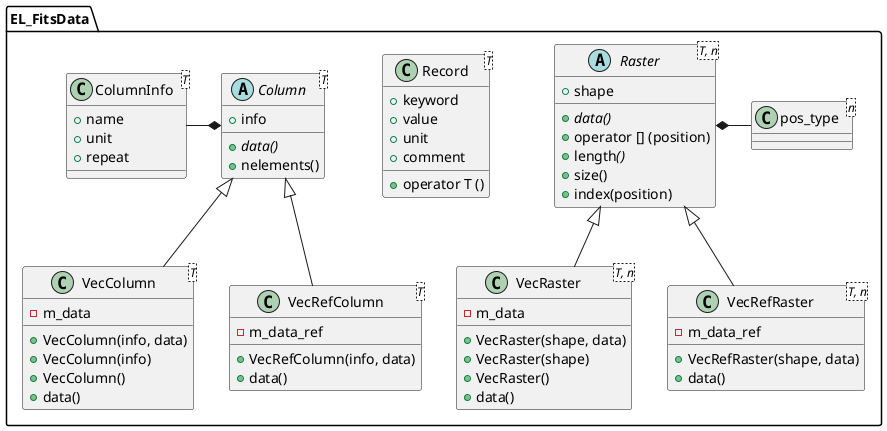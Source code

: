 @startuml

package EL_FitsData {

Raster <|-- VecRaster
Raster <|-- VecRefRaster
Raster *- pos_type

Record -[hidden] Record

Column <|-- VecColumn
Column <|-- VecRefColumn
ColumnInfo -* Column

class pos_type<n> {
}

abstract class Raster<T, n> {
+ shape
+ {abstract} data()
+ operator [] (position)
+ length<i>()
+ size()
+ index(position)
}

class VecRaster<T, n> {
- m_data
+ VecRaster(shape, data)
+ VecRaster(shape)
+ VecRaster()
+ data()
}

class VecRefRaster<T, n> {
- m_data_ref
+ VecRefRaster(shape, data)
+ data()
}

class Record<T> {
+ keyword
+ value
+ unit
+ comment
+ operator T ()
}

class ColumnInfo<T> {
+ name
+ unit
+ repeat
}

abstract class Column<T> {
+ info
+ {abstract} data()
+ nelements()
}

class VecColumn<T> {
- m_data
+ VecColumn(info, data)
+ VecColumn(info)
+ VecColumn()
+ data()
}

class VecRefColumn<T> {
- m_data_ref
+ VecRefColumn(info, data)
+ data()
}

}

@enduml
